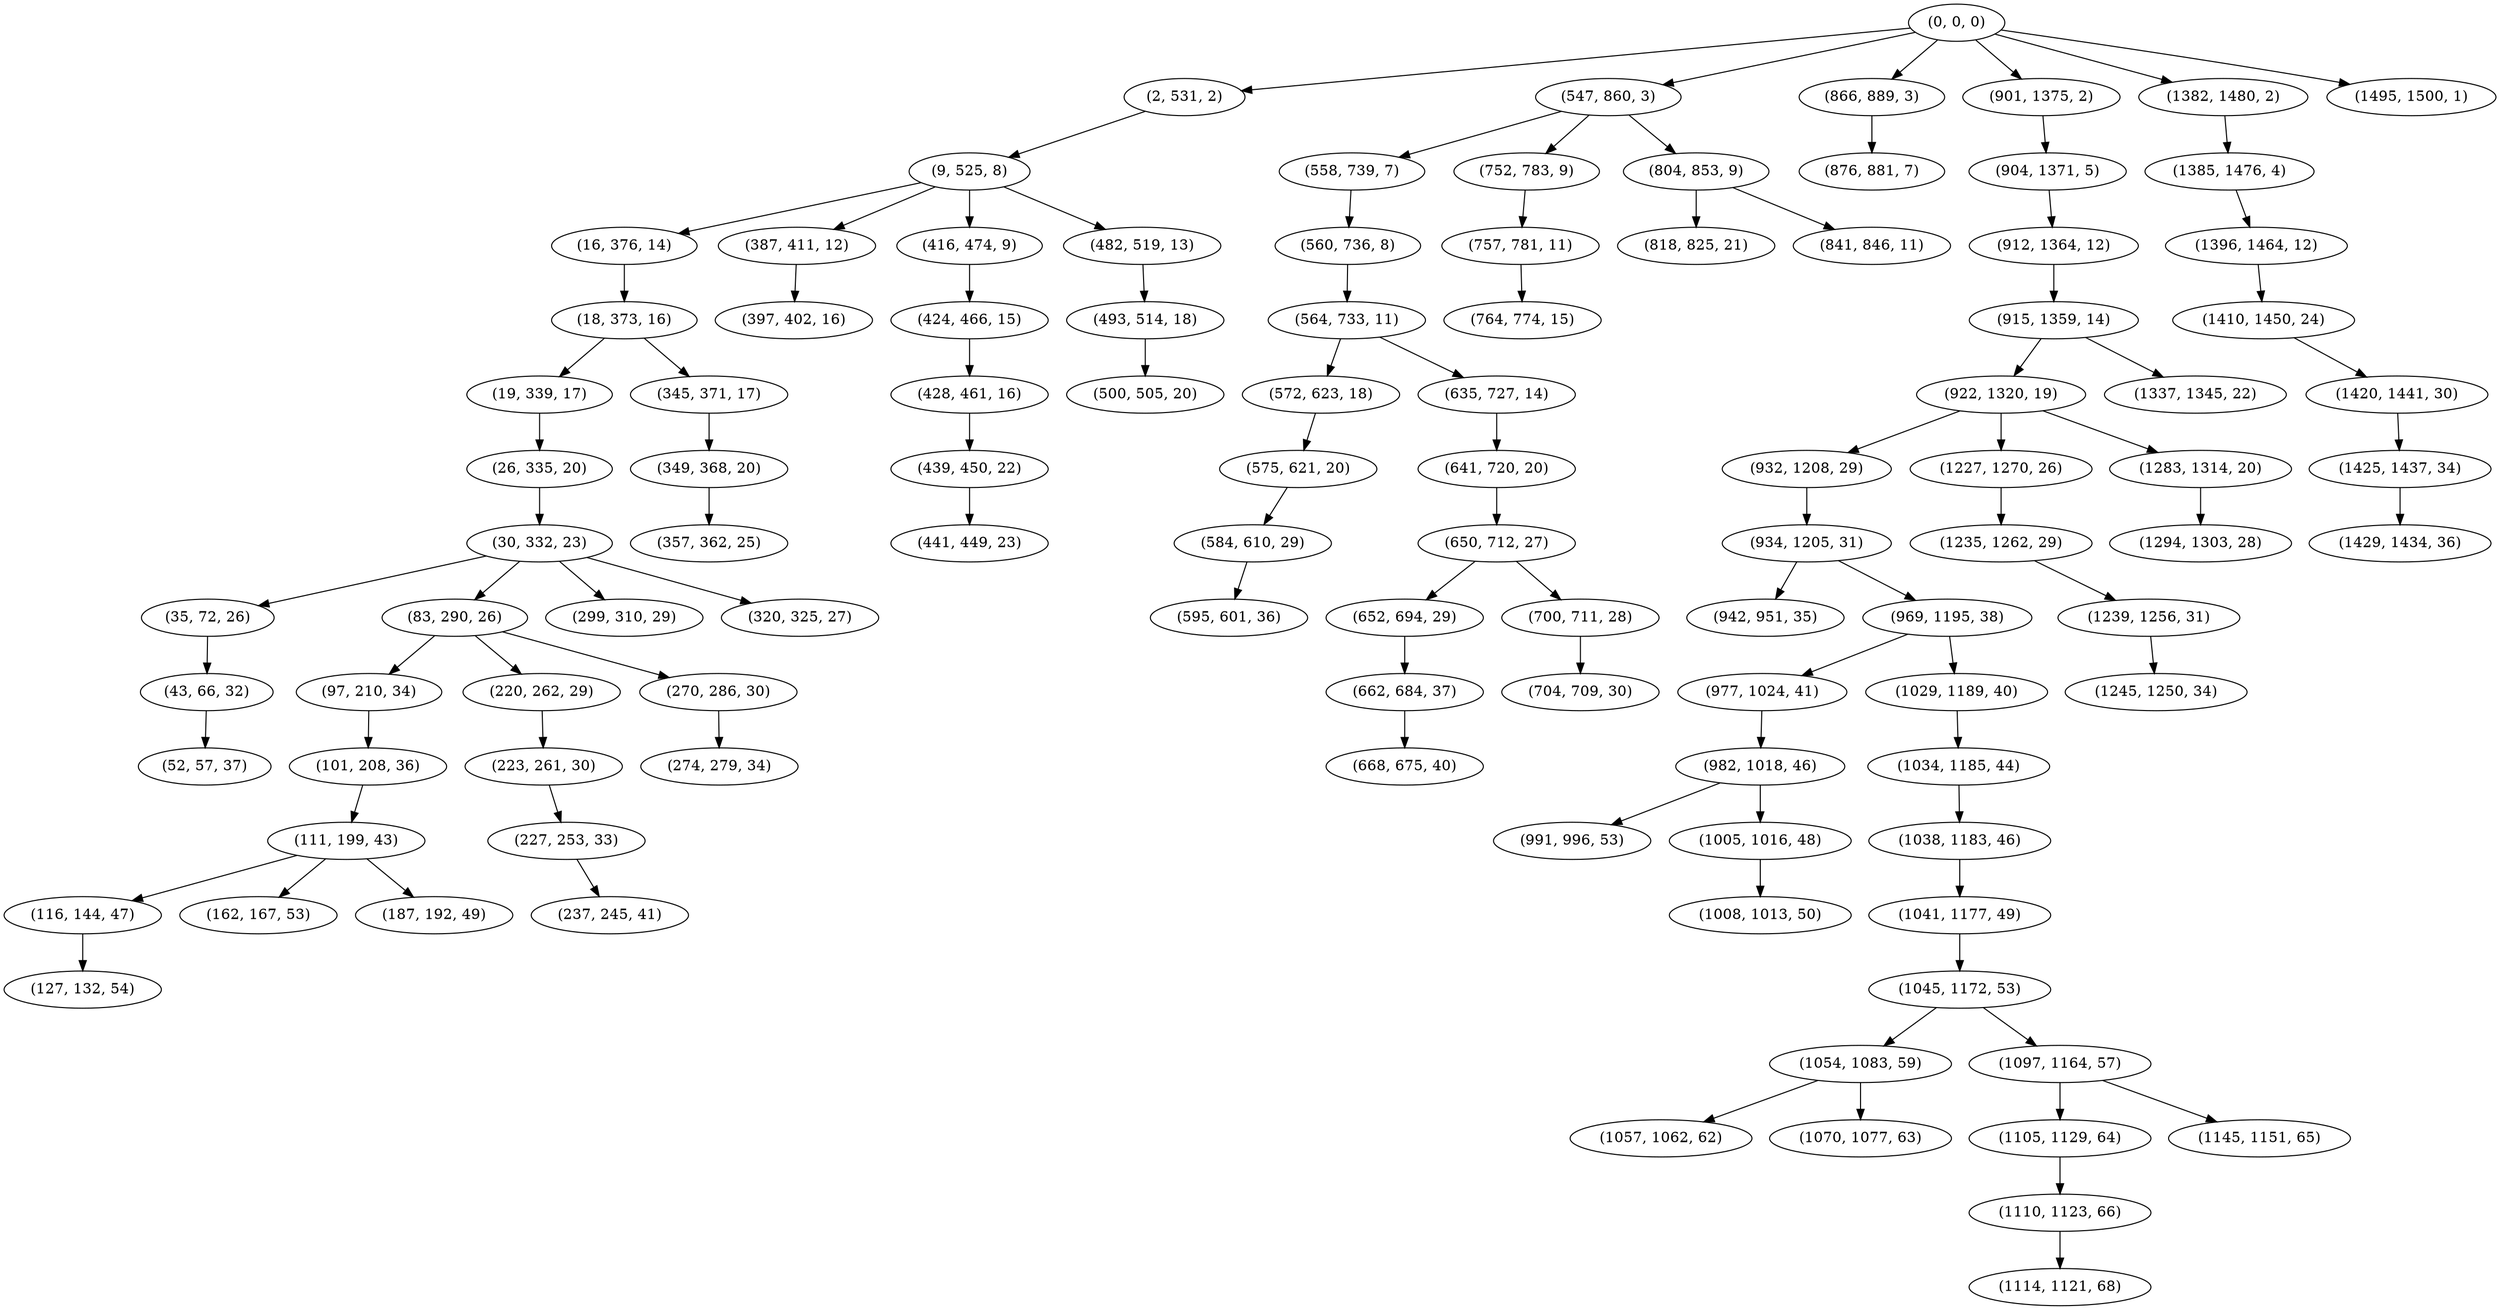 digraph tree {
    "(0, 0, 0)";
    "(2, 531, 2)";
    "(9, 525, 8)";
    "(16, 376, 14)";
    "(18, 373, 16)";
    "(19, 339, 17)";
    "(26, 335, 20)";
    "(30, 332, 23)";
    "(35, 72, 26)";
    "(43, 66, 32)";
    "(52, 57, 37)";
    "(83, 290, 26)";
    "(97, 210, 34)";
    "(101, 208, 36)";
    "(111, 199, 43)";
    "(116, 144, 47)";
    "(127, 132, 54)";
    "(162, 167, 53)";
    "(187, 192, 49)";
    "(220, 262, 29)";
    "(223, 261, 30)";
    "(227, 253, 33)";
    "(237, 245, 41)";
    "(270, 286, 30)";
    "(274, 279, 34)";
    "(299, 310, 29)";
    "(320, 325, 27)";
    "(345, 371, 17)";
    "(349, 368, 20)";
    "(357, 362, 25)";
    "(387, 411, 12)";
    "(397, 402, 16)";
    "(416, 474, 9)";
    "(424, 466, 15)";
    "(428, 461, 16)";
    "(439, 450, 22)";
    "(441, 449, 23)";
    "(482, 519, 13)";
    "(493, 514, 18)";
    "(500, 505, 20)";
    "(547, 860, 3)";
    "(558, 739, 7)";
    "(560, 736, 8)";
    "(564, 733, 11)";
    "(572, 623, 18)";
    "(575, 621, 20)";
    "(584, 610, 29)";
    "(595, 601, 36)";
    "(635, 727, 14)";
    "(641, 720, 20)";
    "(650, 712, 27)";
    "(652, 694, 29)";
    "(662, 684, 37)";
    "(668, 675, 40)";
    "(700, 711, 28)";
    "(704, 709, 30)";
    "(752, 783, 9)";
    "(757, 781, 11)";
    "(764, 774, 15)";
    "(804, 853, 9)";
    "(818, 825, 21)";
    "(841, 846, 11)";
    "(866, 889, 3)";
    "(876, 881, 7)";
    "(901, 1375, 2)";
    "(904, 1371, 5)";
    "(912, 1364, 12)";
    "(915, 1359, 14)";
    "(922, 1320, 19)";
    "(932, 1208, 29)";
    "(934, 1205, 31)";
    "(942, 951, 35)";
    "(969, 1195, 38)";
    "(977, 1024, 41)";
    "(982, 1018, 46)";
    "(991, 996, 53)";
    "(1005, 1016, 48)";
    "(1008, 1013, 50)";
    "(1029, 1189, 40)";
    "(1034, 1185, 44)";
    "(1038, 1183, 46)";
    "(1041, 1177, 49)";
    "(1045, 1172, 53)";
    "(1054, 1083, 59)";
    "(1057, 1062, 62)";
    "(1070, 1077, 63)";
    "(1097, 1164, 57)";
    "(1105, 1129, 64)";
    "(1110, 1123, 66)";
    "(1114, 1121, 68)";
    "(1145, 1151, 65)";
    "(1227, 1270, 26)";
    "(1235, 1262, 29)";
    "(1239, 1256, 31)";
    "(1245, 1250, 34)";
    "(1283, 1314, 20)";
    "(1294, 1303, 28)";
    "(1337, 1345, 22)";
    "(1382, 1480, 2)";
    "(1385, 1476, 4)";
    "(1396, 1464, 12)";
    "(1410, 1450, 24)";
    "(1420, 1441, 30)";
    "(1425, 1437, 34)";
    "(1429, 1434, 36)";
    "(1495, 1500, 1)";
    "(0, 0, 0)" -> "(2, 531, 2)";
    "(0, 0, 0)" -> "(547, 860, 3)";
    "(0, 0, 0)" -> "(866, 889, 3)";
    "(0, 0, 0)" -> "(901, 1375, 2)";
    "(0, 0, 0)" -> "(1382, 1480, 2)";
    "(0, 0, 0)" -> "(1495, 1500, 1)";
    "(2, 531, 2)" -> "(9, 525, 8)";
    "(9, 525, 8)" -> "(16, 376, 14)";
    "(9, 525, 8)" -> "(387, 411, 12)";
    "(9, 525, 8)" -> "(416, 474, 9)";
    "(9, 525, 8)" -> "(482, 519, 13)";
    "(16, 376, 14)" -> "(18, 373, 16)";
    "(18, 373, 16)" -> "(19, 339, 17)";
    "(18, 373, 16)" -> "(345, 371, 17)";
    "(19, 339, 17)" -> "(26, 335, 20)";
    "(26, 335, 20)" -> "(30, 332, 23)";
    "(30, 332, 23)" -> "(35, 72, 26)";
    "(30, 332, 23)" -> "(83, 290, 26)";
    "(30, 332, 23)" -> "(299, 310, 29)";
    "(30, 332, 23)" -> "(320, 325, 27)";
    "(35, 72, 26)" -> "(43, 66, 32)";
    "(43, 66, 32)" -> "(52, 57, 37)";
    "(83, 290, 26)" -> "(97, 210, 34)";
    "(83, 290, 26)" -> "(220, 262, 29)";
    "(83, 290, 26)" -> "(270, 286, 30)";
    "(97, 210, 34)" -> "(101, 208, 36)";
    "(101, 208, 36)" -> "(111, 199, 43)";
    "(111, 199, 43)" -> "(116, 144, 47)";
    "(111, 199, 43)" -> "(162, 167, 53)";
    "(111, 199, 43)" -> "(187, 192, 49)";
    "(116, 144, 47)" -> "(127, 132, 54)";
    "(220, 262, 29)" -> "(223, 261, 30)";
    "(223, 261, 30)" -> "(227, 253, 33)";
    "(227, 253, 33)" -> "(237, 245, 41)";
    "(270, 286, 30)" -> "(274, 279, 34)";
    "(345, 371, 17)" -> "(349, 368, 20)";
    "(349, 368, 20)" -> "(357, 362, 25)";
    "(387, 411, 12)" -> "(397, 402, 16)";
    "(416, 474, 9)" -> "(424, 466, 15)";
    "(424, 466, 15)" -> "(428, 461, 16)";
    "(428, 461, 16)" -> "(439, 450, 22)";
    "(439, 450, 22)" -> "(441, 449, 23)";
    "(482, 519, 13)" -> "(493, 514, 18)";
    "(493, 514, 18)" -> "(500, 505, 20)";
    "(547, 860, 3)" -> "(558, 739, 7)";
    "(547, 860, 3)" -> "(752, 783, 9)";
    "(547, 860, 3)" -> "(804, 853, 9)";
    "(558, 739, 7)" -> "(560, 736, 8)";
    "(560, 736, 8)" -> "(564, 733, 11)";
    "(564, 733, 11)" -> "(572, 623, 18)";
    "(564, 733, 11)" -> "(635, 727, 14)";
    "(572, 623, 18)" -> "(575, 621, 20)";
    "(575, 621, 20)" -> "(584, 610, 29)";
    "(584, 610, 29)" -> "(595, 601, 36)";
    "(635, 727, 14)" -> "(641, 720, 20)";
    "(641, 720, 20)" -> "(650, 712, 27)";
    "(650, 712, 27)" -> "(652, 694, 29)";
    "(650, 712, 27)" -> "(700, 711, 28)";
    "(652, 694, 29)" -> "(662, 684, 37)";
    "(662, 684, 37)" -> "(668, 675, 40)";
    "(700, 711, 28)" -> "(704, 709, 30)";
    "(752, 783, 9)" -> "(757, 781, 11)";
    "(757, 781, 11)" -> "(764, 774, 15)";
    "(804, 853, 9)" -> "(818, 825, 21)";
    "(804, 853, 9)" -> "(841, 846, 11)";
    "(866, 889, 3)" -> "(876, 881, 7)";
    "(901, 1375, 2)" -> "(904, 1371, 5)";
    "(904, 1371, 5)" -> "(912, 1364, 12)";
    "(912, 1364, 12)" -> "(915, 1359, 14)";
    "(915, 1359, 14)" -> "(922, 1320, 19)";
    "(915, 1359, 14)" -> "(1337, 1345, 22)";
    "(922, 1320, 19)" -> "(932, 1208, 29)";
    "(922, 1320, 19)" -> "(1227, 1270, 26)";
    "(922, 1320, 19)" -> "(1283, 1314, 20)";
    "(932, 1208, 29)" -> "(934, 1205, 31)";
    "(934, 1205, 31)" -> "(942, 951, 35)";
    "(934, 1205, 31)" -> "(969, 1195, 38)";
    "(969, 1195, 38)" -> "(977, 1024, 41)";
    "(969, 1195, 38)" -> "(1029, 1189, 40)";
    "(977, 1024, 41)" -> "(982, 1018, 46)";
    "(982, 1018, 46)" -> "(991, 996, 53)";
    "(982, 1018, 46)" -> "(1005, 1016, 48)";
    "(1005, 1016, 48)" -> "(1008, 1013, 50)";
    "(1029, 1189, 40)" -> "(1034, 1185, 44)";
    "(1034, 1185, 44)" -> "(1038, 1183, 46)";
    "(1038, 1183, 46)" -> "(1041, 1177, 49)";
    "(1041, 1177, 49)" -> "(1045, 1172, 53)";
    "(1045, 1172, 53)" -> "(1054, 1083, 59)";
    "(1045, 1172, 53)" -> "(1097, 1164, 57)";
    "(1054, 1083, 59)" -> "(1057, 1062, 62)";
    "(1054, 1083, 59)" -> "(1070, 1077, 63)";
    "(1097, 1164, 57)" -> "(1105, 1129, 64)";
    "(1097, 1164, 57)" -> "(1145, 1151, 65)";
    "(1105, 1129, 64)" -> "(1110, 1123, 66)";
    "(1110, 1123, 66)" -> "(1114, 1121, 68)";
    "(1227, 1270, 26)" -> "(1235, 1262, 29)";
    "(1235, 1262, 29)" -> "(1239, 1256, 31)";
    "(1239, 1256, 31)" -> "(1245, 1250, 34)";
    "(1283, 1314, 20)" -> "(1294, 1303, 28)";
    "(1382, 1480, 2)" -> "(1385, 1476, 4)";
    "(1385, 1476, 4)" -> "(1396, 1464, 12)";
    "(1396, 1464, 12)" -> "(1410, 1450, 24)";
    "(1410, 1450, 24)" -> "(1420, 1441, 30)";
    "(1420, 1441, 30)" -> "(1425, 1437, 34)";
    "(1425, 1437, 34)" -> "(1429, 1434, 36)";
}

